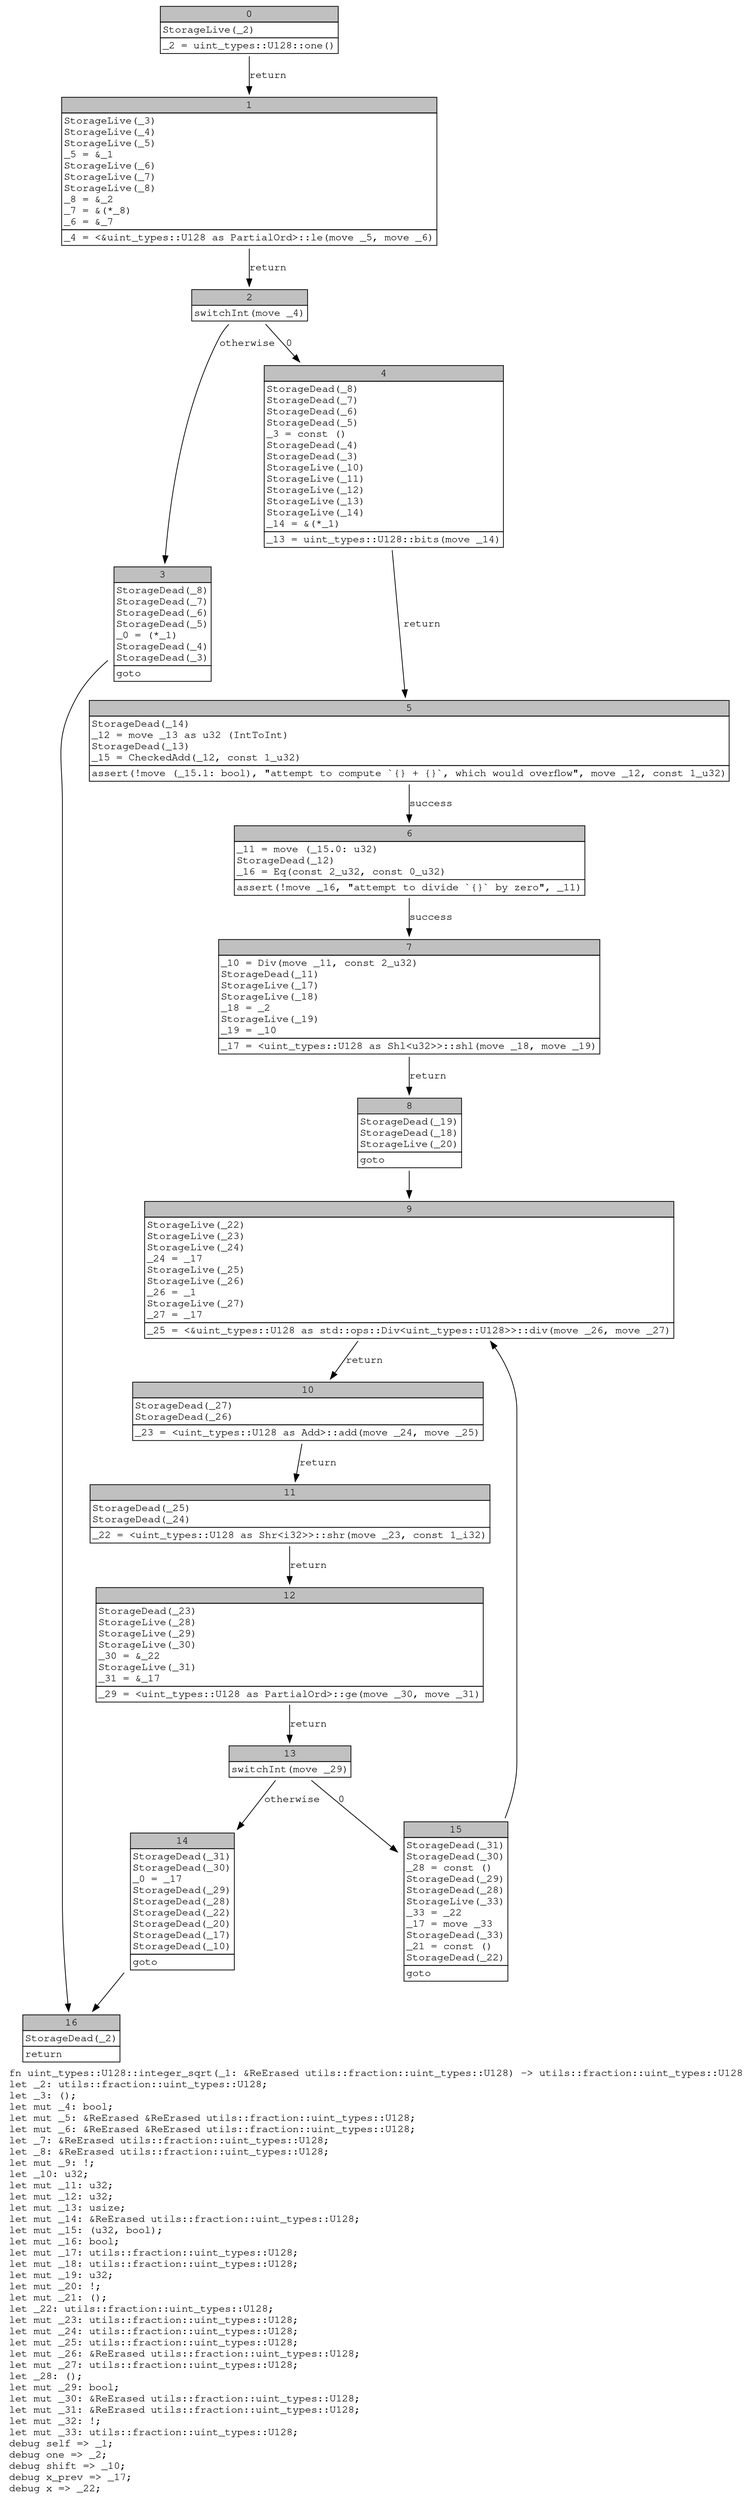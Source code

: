 digraph Mir_0_11906 {
    graph [fontname="Courier, monospace"];
    node [fontname="Courier, monospace"];
    edge [fontname="Courier, monospace"];
    label=<fn uint_types::U128::integer_sqrt(_1: &amp;ReErased utils::fraction::uint_types::U128) -&gt; utils::fraction::uint_types::U128<br align="left"/>let _2: utils::fraction::uint_types::U128;<br align="left"/>let _3: ();<br align="left"/>let mut _4: bool;<br align="left"/>let mut _5: &amp;ReErased &amp;ReErased utils::fraction::uint_types::U128;<br align="left"/>let mut _6: &amp;ReErased &amp;ReErased utils::fraction::uint_types::U128;<br align="left"/>let _7: &amp;ReErased utils::fraction::uint_types::U128;<br align="left"/>let _8: &amp;ReErased utils::fraction::uint_types::U128;<br align="left"/>let mut _9: !;<br align="left"/>let _10: u32;<br align="left"/>let mut _11: u32;<br align="left"/>let mut _12: u32;<br align="left"/>let mut _13: usize;<br align="left"/>let mut _14: &amp;ReErased utils::fraction::uint_types::U128;<br align="left"/>let mut _15: (u32, bool);<br align="left"/>let mut _16: bool;<br align="left"/>let mut _17: utils::fraction::uint_types::U128;<br align="left"/>let mut _18: utils::fraction::uint_types::U128;<br align="left"/>let mut _19: u32;<br align="left"/>let mut _20: !;<br align="left"/>let mut _21: ();<br align="left"/>let _22: utils::fraction::uint_types::U128;<br align="left"/>let mut _23: utils::fraction::uint_types::U128;<br align="left"/>let mut _24: utils::fraction::uint_types::U128;<br align="left"/>let mut _25: utils::fraction::uint_types::U128;<br align="left"/>let mut _26: &amp;ReErased utils::fraction::uint_types::U128;<br align="left"/>let mut _27: utils::fraction::uint_types::U128;<br align="left"/>let _28: ();<br align="left"/>let mut _29: bool;<br align="left"/>let mut _30: &amp;ReErased utils::fraction::uint_types::U128;<br align="left"/>let mut _31: &amp;ReErased utils::fraction::uint_types::U128;<br align="left"/>let mut _32: !;<br align="left"/>let mut _33: utils::fraction::uint_types::U128;<br align="left"/>debug self =&gt; _1;<br align="left"/>debug one =&gt; _2;<br align="left"/>debug shift =&gt; _10;<br align="left"/>debug x_prev =&gt; _17;<br align="left"/>debug x =&gt; _22;<br align="left"/>>;
    bb0__0_11906 [shape="none", label=<<table border="0" cellborder="1" cellspacing="0"><tr><td bgcolor="gray" align="center" colspan="1">0</td></tr><tr><td align="left" balign="left">StorageLive(_2)<br/></td></tr><tr><td align="left">_2 = uint_types::U128::one()</td></tr></table>>];
    bb1__0_11906 [shape="none", label=<<table border="0" cellborder="1" cellspacing="0"><tr><td bgcolor="gray" align="center" colspan="1">1</td></tr><tr><td align="left" balign="left">StorageLive(_3)<br/>StorageLive(_4)<br/>StorageLive(_5)<br/>_5 = &amp;_1<br/>StorageLive(_6)<br/>StorageLive(_7)<br/>StorageLive(_8)<br/>_8 = &amp;_2<br/>_7 = &amp;(*_8)<br/>_6 = &amp;_7<br/></td></tr><tr><td align="left">_4 = &lt;&amp;uint_types::U128 as PartialOrd&gt;::le(move _5, move _6)</td></tr></table>>];
    bb2__0_11906 [shape="none", label=<<table border="0" cellborder="1" cellspacing="0"><tr><td bgcolor="gray" align="center" colspan="1">2</td></tr><tr><td align="left">switchInt(move _4)</td></tr></table>>];
    bb3__0_11906 [shape="none", label=<<table border="0" cellborder="1" cellspacing="0"><tr><td bgcolor="gray" align="center" colspan="1">3</td></tr><tr><td align="left" balign="left">StorageDead(_8)<br/>StorageDead(_7)<br/>StorageDead(_6)<br/>StorageDead(_5)<br/>_0 = (*_1)<br/>StorageDead(_4)<br/>StorageDead(_3)<br/></td></tr><tr><td align="left">goto</td></tr></table>>];
    bb4__0_11906 [shape="none", label=<<table border="0" cellborder="1" cellspacing="0"><tr><td bgcolor="gray" align="center" colspan="1">4</td></tr><tr><td align="left" balign="left">StorageDead(_8)<br/>StorageDead(_7)<br/>StorageDead(_6)<br/>StorageDead(_5)<br/>_3 = const ()<br/>StorageDead(_4)<br/>StorageDead(_3)<br/>StorageLive(_10)<br/>StorageLive(_11)<br/>StorageLive(_12)<br/>StorageLive(_13)<br/>StorageLive(_14)<br/>_14 = &amp;(*_1)<br/></td></tr><tr><td align="left">_13 = uint_types::U128::bits(move _14)</td></tr></table>>];
    bb5__0_11906 [shape="none", label=<<table border="0" cellborder="1" cellspacing="0"><tr><td bgcolor="gray" align="center" colspan="1">5</td></tr><tr><td align="left" balign="left">StorageDead(_14)<br/>_12 = move _13 as u32 (IntToInt)<br/>StorageDead(_13)<br/>_15 = CheckedAdd(_12, const 1_u32)<br/></td></tr><tr><td align="left">assert(!move (_15.1: bool), &quot;attempt to compute `{} + {}`, which would overflow&quot;, move _12, const 1_u32)</td></tr></table>>];
    bb6__0_11906 [shape="none", label=<<table border="0" cellborder="1" cellspacing="0"><tr><td bgcolor="gray" align="center" colspan="1">6</td></tr><tr><td align="left" balign="left">_11 = move (_15.0: u32)<br/>StorageDead(_12)<br/>_16 = Eq(const 2_u32, const 0_u32)<br/></td></tr><tr><td align="left">assert(!move _16, &quot;attempt to divide `{}` by zero&quot;, _11)</td></tr></table>>];
    bb7__0_11906 [shape="none", label=<<table border="0" cellborder="1" cellspacing="0"><tr><td bgcolor="gray" align="center" colspan="1">7</td></tr><tr><td align="left" balign="left">_10 = Div(move _11, const 2_u32)<br/>StorageDead(_11)<br/>StorageLive(_17)<br/>StorageLive(_18)<br/>_18 = _2<br/>StorageLive(_19)<br/>_19 = _10<br/></td></tr><tr><td align="left">_17 = &lt;uint_types::U128 as Shl&lt;u32&gt;&gt;::shl(move _18, move _19)</td></tr></table>>];
    bb8__0_11906 [shape="none", label=<<table border="0" cellborder="1" cellspacing="0"><tr><td bgcolor="gray" align="center" colspan="1">8</td></tr><tr><td align="left" balign="left">StorageDead(_19)<br/>StorageDead(_18)<br/>StorageLive(_20)<br/></td></tr><tr><td align="left">goto</td></tr></table>>];
    bb9__0_11906 [shape="none", label=<<table border="0" cellborder="1" cellspacing="0"><tr><td bgcolor="gray" align="center" colspan="1">9</td></tr><tr><td align="left" balign="left">StorageLive(_22)<br/>StorageLive(_23)<br/>StorageLive(_24)<br/>_24 = _17<br/>StorageLive(_25)<br/>StorageLive(_26)<br/>_26 = _1<br/>StorageLive(_27)<br/>_27 = _17<br/></td></tr><tr><td align="left">_25 = &lt;&amp;uint_types::U128 as std::ops::Div&lt;uint_types::U128&gt;&gt;::div(move _26, move _27)</td></tr></table>>];
    bb10__0_11906 [shape="none", label=<<table border="0" cellborder="1" cellspacing="0"><tr><td bgcolor="gray" align="center" colspan="1">10</td></tr><tr><td align="left" balign="left">StorageDead(_27)<br/>StorageDead(_26)<br/></td></tr><tr><td align="left">_23 = &lt;uint_types::U128 as Add&gt;::add(move _24, move _25)</td></tr></table>>];
    bb11__0_11906 [shape="none", label=<<table border="0" cellborder="1" cellspacing="0"><tr><td bgcolor="gray" align="center" colspan="1">11</td></tr><tr><td align="left" balign="left">StorageDead(_25)<br/>StorageDead(_24)<br/></td></tr><tr><td align="left">_22 = &lt;uint_types::U128 as Shr&lt;i32&gt;&gt;::shr(move _23, const 1_i32)</td></tr></table>>];
    bb12__0_11906 [shape="none", label=<<table border="0" cellborder="1" cellspacing="0"><tr><td bgcolor="gray" align="center" colspan="1">12</td></tr><tr><td align="left" balign="left">StorageDead(_23)<br/>StorageLive(_28)<br/>StorageLive(_29)<br/>StorageLive(_30)<br/>_30 = &amp;_22<br/>StorageLive(_31)<br/>_31 = &amp;_17<br/></td></tr><tr><td align="left">_29 = &lt;uint_types::U128 as PartialOrd&gt;::ge(move _30, move _31)</td></tr></table>>];
    bb13__0_11906 [shape="none", label=<<table border="0" cellborder="1" cellspacing="0"><tr><td bgcolor="gray" align="center" colspan="1">13</td></tr><tr><td align="left">switchInt(move _29)</td></tr></table>>];
    bb14__0_11906 [shape="none", label=<<table border="0" cellborder="1" cellspacing="0"><tr><td bgcolor="gray" align="center" colspan="1">14</td></tr><tr><td align="left" balign="left">StorageDead(_31)<br/>StorageDead(_30)<br/>_0 = _17<br/>StorageDead(_29)<br/>StorageDead(_28)<br/>StorageDead(_22)<br/>StorageDead(_20)<br/>StorageDead(_17)<br/>StorageDead(_10)<br/></td></tr><tr><td align="left">goto</td></tr></table>>];
    bb15__0_11906 [shape="none", label=<<table border="0" cellborder="1" cellspacing="0"><tr><td bgcolor="gray" align="center" colspan="1">15</td></tr><tr><td align="left" balign="left">StorageDead(_31)<br/>StorageDead(_30)<br/>_28 = const ()<br/>StorageDead(_29)<br/>StorageDead(_28)<br/>StorageLive(_33)<br/>_33 = _22<br/>_17 = move _33<br/>StorageDead(_33)<br/>_21 = const ()<br/>StorageDead(_22)<br/></td></tr><tr><td align="left">goto</td></tr></table>>];
    bb16__0_11906 [shape="none", label=<<table border="0" cellborder="1" cellspacing="0"><tr><td bgcolor="gray" align="center" colspan="1">16</td></tr><tr><td align="left" balign="left">StorageDead(_2)<br/></td></tr><tr><td align="left">return</td></tr></table>>];
    bb0__0_11906 -> bb1__0_11906 [label="return"];
    bb1__0_11906 -> bb2__0_11906 [label="return"];
    bb2__0_11906 -> bb4__0_11906 [label="0"];
    bb2__0_11906 -> bb3__0_11906 [label="otherwise"];
    bb3__0_11906 -> bb16__0_11906 [label=""];
    bb4__0_11906 -> bb5__0_11906 [label="return"];
    bb5__0_11906 -> bb6__0_11906 [label="success"];
    bb6__0_11906 -> bb7__0_11906 [label="success"];
    bb7__0_11906 -> bb8__0_11906 [label="return"];
    bb8__0_11906 -> bb9__0_11906 [label=""];
    bb9__0_11906 -> bb10__0_11906 [label="return"];
    bb10__0_11906 -> bb11__0_11906 [label="return"];
    bb11__0_11906 -> bb12__0_11906 [label="return"];
    bb12__0_11906 -> bb13__0_11906 [label="return"];
    bb13__0_11906 -> bb15__0_11906 [label="0"];
    bb13__0_11906 -> bb14__0_11906 [label="otherwise"];
    bb14__0_11906 -> bb16__0_11906 [label=""];
    bb15__0_11906 -> bb9__0_11906 [label=""];
}

